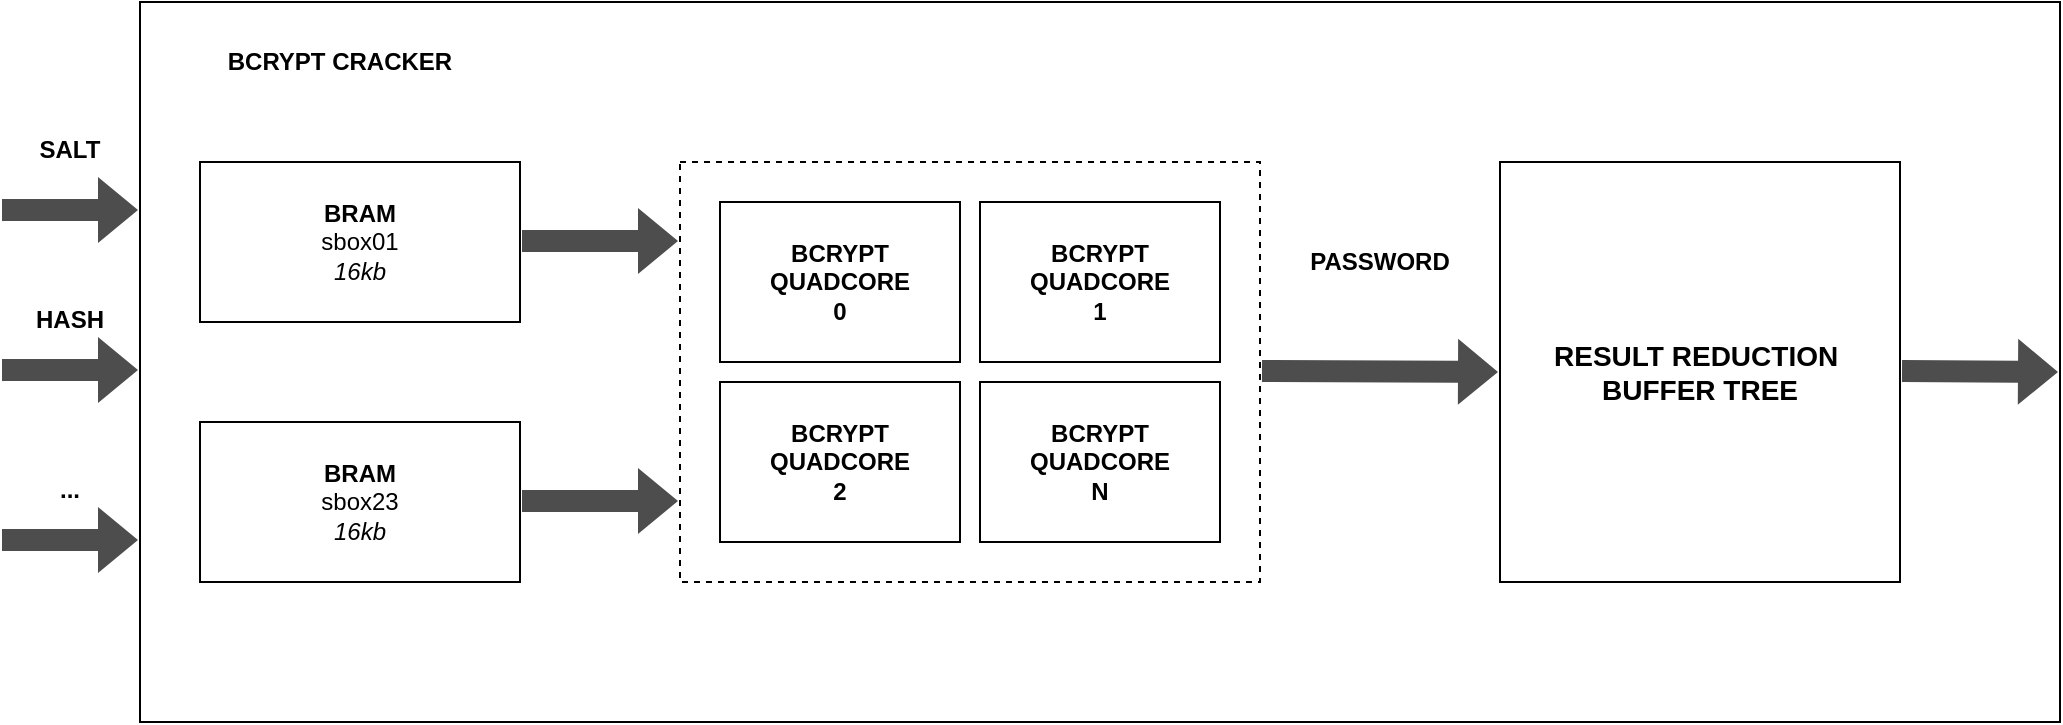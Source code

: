<mxfile version="22.1.18" type="device" pages="2">
  <diagram id="7yWUGXhqCYRc0dU-RRST" name="Existing_Cracker">
    <mxGraphModel dx="2901" dy="1134" grid="1" gridSize="10" guides="1" tooltips="1" connect="1" arrows="1" fold="1" page="1" pageScale="1" pageWidth="827" pageHeight="1169" math="0" shadow="0">
      <root>
        <mxCell id="0" />
        <mxCell id="1" parent="0" />
        <mxCell id="VkhR3qFCeyXpOTwrWJYL-1" value="" style="rounded=0;whiteSpace=wrap;html=1;" vertex="1" parent="1">
          <mxGeometry x="-40" y="280" width="960" height="360" as="geometry" />
        </mxCell>
        <mxCell id="cZdxD656mG2Xc0vZnN7s-1" value="" style="rounded=0;whiteSpace=wrap;html=1;dashed=1;" vertex="1" parent="1">
          <mxGeometry x="230" y="360" width="290" height="210" as="geometry" />
        </mxCell>
        <mxCell id="wtoXDMX7PSXrXL5x5ShX-1" value="&lt;div&gt;&lt;b&gt;BCRYPT QUADCORE&lt;/b&gt;&lt;/div&gt;&lt;div&gt;&lt;b&gt;0&lt;br&gt;&lt;/b&gt;&lt;/div&gt;" style="rounded=0;whiteSpace=wrap;html=1;" vertex="1" parent="1">
          <mxGeometry x="250" y="380" width="120" height="80" as="geometry" />
        </mxCell>
        <mxCell id="wtoXDMX7PSXrXL5x5ShX-2" value="&lt;div&gt;&lt;b&gt;BCRYPT QUADCORE&lt;/b&gt;&lt;/div&gt;&lt;div&gt;&lt;b&gt;1&lt;br&gt;&lt;/b&gt;&lt;/div&gt;" style="rounded=0;whiteSpace=wrap;html=1;" vertex="1" parent="1">
          <mxGeometry x="380" y="380" width="120" height="80" as="geometry" />
        </mxCell>
        <mxCell id="wtoXDMX7PSXrXL5x5ShX-3" value="&lt;div&gt;&lt;b&gt;BCRYPT QUADCORE&lt;/b&gt;&lt;/div&gt;&lt;div&gt;&lt;b&gt;2&lt;br&gt;&lt;/b&gt;&lt;/div&gt;" style="rounded=0;whiteSpace=wrap;html=1;" vertex="1" parent="1">
          <mxGeometry x="250" y="470" width="120" height="80" as="geometry" />
        </mxCell>
        <mxCell id="wtoXDMX7PSXrXL5x5ShX-4" value="&lt;div&gt;&lt;b&gt;BCRYPT QUADCORE&lt;/b&gt;&lt;/div&gt;&lt;div&gt;&lt;b&gt;N&lt;br&gt;&lt;/b&gt;&lt;/div&gt;" style="rounded=0;whiteSpace=wrap;html=1;" vertex="1" parent="1">
          <mxGeometry x="380" y="470" width="120" height="80" as="geometry" />
        </mxCell>
        <mxCell id="QP-vUVQkgmfVrHdlFvy6-1" value="&lt;div&gt;&lt;b&gt;BRAM&lt;/b&gt;&lt;/div&gt;&lt;div&gt;sbox01&lt;/div&gt;&lt;div&gt;&lt;i&gt;16kb&lt;b&gt;&lt;br&gt;&lt;/b&gt;&lt;/i&gt;&lt;/div&gt;" style="rounded=0;whiteSpace=wrap;html=1;" vertex="1" parent="1">
          <mxGeometry x="-10" y="360" width="160" height="80" as="geometry" />
        </mxCell>
        <mxCell id="QP-vUVQkgmfVrHdlFvy6-3" value="&lt;div&gt;&lt;b&gt;BRAM&lt;/b&gt;&lt;/div&gt;&lt;div&gt;sbox23&lt;/div&gt;&lt;div&gt;&lt;i&gt;16kb&lt;b&gt;&lt;br&gt;&lt;/b&gt;&lt;/i&gt;&lt;/div&gt;" style="rounded=0;whiteSpace=wrap;html=1;" vertex="1" parent="1">
          <mxGeometry x="-10" y="490" width="160" height="80" as="geometry" />
        </mxCell>
        <mxCell id="30-1kkLSx0XOFjY6N5ov-1" value="" style="shape=flexArrow;endArrow=classic;html=1;rounded=0;exitX=1;exitY=0.5;exitDx=0;exitDy=0;entryX=0;entryY=0.5;entryDx=0;entryDy=0;strokeWidth=2;fillColor=#4D4D4D;strokeColor=none;" edge="1" parent="1">
          <mxGeometry width="50" height="50" relative="1" as="geometry">
            <mxPoint x="150" y="399.5" as="sourcePoint" />
            <mxPoint x="230" y="399.5" as="targetPoint" />
          </mxGeometry>
        </mxCell>
        <mxCell id="30-1kkLSx0XOFjY6N5ov-2" value="" style="shape=flexArrow;endArrow=classic;html=1;rounded=0;exitX=1;exitY=0.5;exitDx=0;exitDy=0;entryX=0;entryY=0.5;entryDx=0;entryDy=0;strokeWidth=2;fillColor=#4D4D4D;strokeColor=none;" edge="1" parent="1">
          <mxGeometry width="50" height="50" relative="1" as="geometry">
            <mxPoint x="150" y="529.5" as="sourcePoint" />
            <mxPoint x="230" y="529.5" as="targetPoint" />
          </mxGeometry>
        </mxCell>
        <mxCell id="30-1kkLSx0XOFjY6N5ov-3" value="&lt;div style=&quot;font-size: 14px;&quot;&gt;&lt;font style=&quot;font-size: 14px;&quot;&gt;&lt;b&gt;&lt;br&gt;&lt;/b&gt;&lt;/font&gt;&lt;/div&gt;&lt;div style=&quot;font-size: 14px;&quot;&gt;&lt;font style=&quot;font-size: 14px;&quot;&gt;&lt;b&gt;&lt;br&gt;&lt;/b&gt;&lt;/font&gt;&lt;/div&gt;&lt;div style=&quot;font-size: 14px;&quot;&gt;&lt;font style=&quot;font-size: 14px;&quot;&gt;&lt;b&gt;RESULT REDUCTION&amp;nbsp;&lt;/b&gt;&lt;/font&gt;&lt;/div&gt;&lt;div style=&quot;font-size: 14px;&quot;&gt;&lt;font style=&quot;font-size: 14px;&quot;&gt;&lt;b&gt;BUFFER TREE&lt;br&gt;&lt;/b&gt;&lt;/font&gt;&lt;/div&gt;&lt;div style=&quot;font-size: 14px;&quot;&gt;&lt;font style=&quot;font-size: 14px;&quot;&gt;&lt;br&gt;&lt;/font&gt;&lt;/div&gt;&lt;div style=&quot;font-size: 14px;&quot;&gt;&lt;font style=&quot;font-size: 14px;&quot;&gt;&lt;i&gt;&lt;b&gt;&lt;br&gt;&lt;/b&gt;&lt;/i&gt;&lt;/font&gt;&lt;/div&gt;" style="rounded=0;whiteSpace=wrap;html=1;" vertex="1" parent="1">
          <mxGeometry x="640" y="360" width="200" height="210" as="geometry" />
        </mxCell>
        <mxCell id="30-1kkLSx0XOFjY6N5ov-4" value="" style="shape=flexArrow;endArrow=classic;html=1;rounded=0;exitX=1;exitY=0.5;exitDx=0;exitDy=0;entryX=0;entryY=0.5;entryDx=0;entryDy=0;strokeWidth=2;fillColor=#4D4D4D;strokeColor=none;" edge="1" parent="1" target="30-1kkLSx0XOFjY6N5ov-3">
          <mxGeometry width="50" height="50" relative="1" as="geometry">
            <mxPoint x="520" y="464.5" as="sourcePoint" />
            <mxPoint x="600" y="464.5" as="targetPoint" />
          </mxGeometry>
        </mxCell>
        <mxCell id="-75MMwXWbEH1OradtFEq-1" value="&lt;b&gt;PASSWORD&lt;/b&gt;" style="rounded=0;whiteSpace=wrap;html=1;fillColor=none;strokeColor=none;" vertex="1" parent="1">
          <mxGeometry x="520" y="380" width="120" height="60" as="geometry" />
        </mxCell>
        <mxCell id="-75MMwXWbEH1OradtFEq-3" value="" style="shape=flexArrow;endArrow=classic;html=1;rounded=0;exitX=1;exitY=0.5;exitDx=0;exitDy=0;strokeWidth=2;fillColor=#4D4D4D;strokeColor=none;" edge="1" parent="1">
          <mxGeometry width="50" height="50" relative="1" as="geometry">
            <mxPoint x="840" y="464.5" as="sourcePoint" />
            <mxPoint x="920" y="465" as="targetPoint" />
          </mxGeometry>
        </mxCell>
        <mxCell id="E36cs5E26wyTfs3jO_w_-1" value="" style="shape=flexArrow;endArrow=classic;html=1;rounded=0;entryX=0;entryY=0.5;entryDx=0;entryDy=0;strokeWidth=2;fillColor=#4D4D4D;strokeColor=none;" edge="1" parent="1">
          <mxGeometry width="50" height="50" relative="1" as="geometry">
            <mxPoint x="-110" y="384" as="sourcePoint" />
            <mxPoint x="-40" y="384.0" as="targetPoint" />
          </mxGeometry>
        </mxCell>
        <mxCell id="E36cs5E26wyTfs3jO_w_-2" value="&lt;b&gt;SALT&lt;/b&gt;" style="rounded=0;whiteSpace=wrap;html=1;fillColor=none;strokeColor=none;" vertex="1" parent="1">
          <mxGeometry x="-110" y="334" width="70" height="40" as="geometry" />
        </mxCell>
        <mxCell id="E36cs5E26wyTfs3jO_w_-3" value="" style="shape=flexArrow;endArrow=classic;html=1;rounded=0;entryX=0;entryY=0.5;entryDx=0;entryDy=0;strokeWidth=2;fillColor=#4D4D4D;strokeColor=none;" edge="1" parent="1">
          <mxGeometry width="50" height="50" relative="1" as="geometry">
            <mxPoint x="-110" y="464" as="sourcePoint" />
            <mxPoint x="-40" y="464" as="targetPoint" />
          </mxGeometry>
        </mxCell>
        <mxCell id="E36cs5E26wyTfs3jO_w_-4" value="&lt;b&gt;HASH&lt;/b&gt;" style="rounded=0;whiteSpace=wrap;html=1;fillColor=none;strokeColor=none;" vertex="1" parent="1">
          <mxGeometry x="-110" y="419" width="70" height="40" as="geometry" />
        </mxCell>
        <mxCell id="E36cs5E26wyTfs3jO_w_-5" value="" style="shape=flexArrow;endArrow=classic;html=1;rounded=0;entryX=0;entryY=0.5;entryDx=0;entryDy=0;strokeWidth=2;fillColor=#4D4D4D;strokeColor=none;" edge="1" parent="1">
          <mxGeometry width="50" height="50" relative="1" as="geometry">
            <mxPoint x="-110" y="549" as="sourcePoint" />
            <mxPoint x="-40" y="549" as="targetPoint" />
          </mxGeometry>
        </mxCell>
        <mxCell id="E36cs5E26wyTfs3jO_w_-6" value="&lt;b&gt;...&lt;/b&gt;" style="rounded=0;whiteSpace=wrap;html=1;fillColor=none;strokeColor=none;" vertex="1" parent="1">
          <mxGeometry x="-110" y="504" width="70" height="40" as="geometry" />
        </mxCell>
        <mxCell id="csWk_fNbGEXnSbdket3t-1" value="&lt;b&gt;BCRYPT CRACKER&lt;br&gt;&lt;/b&gt;" style="rounded=0;whiteSpace=wrap;html=1;fillColor=none;strokeColor=none;" vertex="1" parent="1">
          <mxGeometry x="-40" y="280" width="200" height="60" as="geometry" />
        </mxCell>
      </root>
    </mxGraphModel>
  </diagram>
  <diagram name="Existing_Quadcore" id="PX9Hx9iEjZCel9NMFfMi">
    <mxGraphModel dx="2074" dy="1134" grid="1" gridSize="10" guides="1" tooltips="1" connect="1" arrows="1" fold="1" page="1" pageScale="1" pageWidth="827" pageHeight="1169" math="0" shadow="0">
      <root>
        <mxCell id="0" />
        <mxCell id="1" parent="0" />
        <mxCell id="7yhDiT4KqBp_AADEcEUV-14" value="" style="rounded=0;whiteSpace=wrap;html=1;" vertex="1" parent="1">
          <mxGeometry x="110" y="360" width="820" height="350" as="geometry" />
        </mxCell>
        <mxCell id="7yhDiT4KqBp_AADEcEUV-11" value="" style="rounded=0;whiteSpace=wrap;html=1;dashed=1;" vertex="1" parent="1">
          <mxGeometry x="590" y="430" width="300" height="180" as="geometry" />
        </mxCell>
        <mxCell id="7yhDiT4KqBp_AADEcEUV-2" value="&lt;div&gt;&lt;b&gt;BRAM&lt;/b&gt;&lt;/div&gt;&lt;div&gt;password_memory&lt;/div&gt;&lt;div&gt;&lt;i&gt;16kb&lt;/i&gt;&lt;br&gt;&lt;/div&gt;" style="rounded=0;whiteSpace=wrap;html=1;" vertex="1" parent="1">
          <mxGeometry x="390" y="430" width="120" height="180" as="geometry" />
        </mxCell>
        <mxCell id="7yhDiT4KqBp_AADEcEUV-3" value="&lt;b&gt;PASSWORD_GENERATOR&lt;/b&gt;" style="rounded=0;whiteSpace=wrap;html=1;" vertex="1" parent="1">
          <mxGeometry x="150" y="430" width="160" height="180" as="geometry" />
        </mxCell>
        <mxCell id="7yhDiT4KqBp_AADEcEUV-7" value="&lt;div&gt;&lt;b&gt;BCRYPT CORE&lt;/b&gt;&lt;/div&gt;&lt;div&gt;&lt;b&gt;0&lt;/b&gt;&lt;/div&gt;" style="rounded=0;whiteSpace=wrap;html=1;" vertex="1" parent="1">
          <mxGeometry x="600" y="440" width="130" height="70" as="geometry" />
        </mxCell>
        <mxCell id="7yhDiT4KqBp_AADEcEUV-8" value="&lt;div&gt;&lt;b&gt;BCRYPT CORE&lt;/b&gt;&lt;/div&gt;&lt;div&gt;&lt;b&gt;1&lt;br&gt;&lt;/b&gt;&lt;/div&gt;" style="rounded=0;whiteSpace=wrap;html=1;" vertex="1" parent="1">
          <mxGeometry x="750" y="440" width="130" height="70" as="geometry" />
        </mxCell>
        <mxCell id="7yhDiT4KqBp_AADEcEUV-9" value="&lt;div&gt;&lt;b&gt;BCRYPT CORE&lt;/b&gt;&lt;/div&gt;&lt;div&gt;&lt;b&gt;2&lt;br&gt;&lt;/b&gt;&lt;/div&gt;" style="rounded=0;whiteSpace=wrap;html=1;" vertex="1" parent="1">
          <mxGeometry x="600" y="530" width="130" height="70" as="geometry" />
        </mxCell>
        <mxCell id="7yhDiT4KqBp_AADEcEUV-10" value="&lt;div&gt;&lt;b&gt;BCRYPT CORE&lt;/b&gt;&lt;/div&gt;&lt;div&gt;&lt;b&gt;3&lt;br&gt;&lt;/b&gt;&lt;/div&gt;" style="rounded=0;whiteSpace=wrap;html=1;" vertex="1" parent="1">
          <mxGeometry x="750" y="530" width="130" height="70" as="geometry" />
        </mxCell>
        <mxCell id="7yhDiT4KqBp_AADEcEUV-12" value="" style="shape=flexArrow;endArrow=classic;html=1;rounded=0;exitX=1;exitY=0.5;exitDx=0;exitDy=0;entryX=0;entryY=0.5;entryDx=0;entryDy=0;strokeWidth=2;fillColor=#4D4D4D;strokeColor=none;" edge="1" parent="1">
          <mxGeometry width="50" height="50" relative="1" as="geometry">
            <mxPoint x="510" y="519.58" as="sourcePoint" />
            <mxPoint x="590" y="519.58" as="targetPoint" />
          </mxGeometry>
        </mxCell>
        <mxCell id="7yhDiT4KqBp_AADEcEUV-13" value="" style="shape=flexArrow;endArrow=classic;html=1;rounded=0;exitX=1;exitY=0.5;exitDx=0;exitDy=0;entryX=0;entryY=0.5;entryDx=0;entryDy=0;strokeWidth=2;fillColor=#4D4D4D;strokeColor=none;" edge="1" parent="1">
          <mxGeometry width="50" height="50" relative="1" as="geometry">
            <mxPoint x="310" y="519.58" as="sourcePoint" />
            <mxPoint x="390" y="519.58" as="targetPoint" />
          </mxGeometry>
        </mxCell>
        <mxCell id="7yhDiT4KqBp_AADEcEUV-15" value="" style="shape=flexArrow;endArrow=classic;html=1;rounded=0;exitX=0.5;exitY=1;exitDx=0;exitDy=0;strokeWidth=2;fillColor=#4D4D4D;strokeColor=none;" edge="1" parent="1" source="7yhDiT4KqBp_AADEcEUV-2">
          <mxGeometry width="50" height="50" relative="1" as="geometry">
            <mxPoint x="470" y="650" as="sourcePoint" />
            <mxPoint x="930" y="680" as="targetPoint" />
            <Array as="points">
              <mxPoint x="450" y="680" />
            </Array>
          </mxGeometry>
        </mxCell>
        <mxCell id="7yhDiT4KqBp_AADEcEUV-16" value="&lt;b&gt;PASSWORD&lt;/b&gt;" style="rounded=0;whiteSpace=wrap;html=1;fillColor=none;strokeColor=none;" vertex="1" parent="1">
          <mxGeometry x="450" y="620" width="480" height="60" as="geometry" />
        </mxCell>
        <mxCell id="7yhDiT4KqBp_AADEcEUV-17" value="&lt;b&gt;BCRYPT QUADCORE&lt;/b&gt;" style="rounded=0;whiteSpace=wrap;html=1;fillColor=none;strokeColor=none;" vertex="1" parent="1">
          <mxGeometry x="110" y="360" width="200" height="60" as="geometry" />
        </mxCell>
        <mxCell id="7yhDiT4KqBp_AADEcEUV-18" value="" style="shape=flexArrow;endArrow=classic;html=1;rounded=0;entryX=0;entryY=0.5;entryDx=0;entryDy=0;strokeWidth=2;fillColor=#4D4D4D;strokeColor=none;" edge="1" parent="1">
          <mxGeometry width="50" height="50" relative="1" as="geometry">
            <mxPoint x="40" y="480" as="sourcePoint" />
            <mxPoint x="110" y="480.0" as="targetPoint" />
          </mxGeometry>
        </mxCell>
        <mxCell id="7yhDiT4KqBp_AADEcEUV-19" value="&lt;b&gt;SALT&lt;/b&gt;" style="rounded=0;whiteSpace=wrap;html=1;fillColor=none;strokeColor=none;" vertex="1" parent="1">
          <mxGeometry x="40" y="430" width="70" height="40" as="geometry" />
        </mxCell>
        <mxCell id="7yhDiT4KqBp_AADEcEUV-22" value="" style="shape=flexArrow;endArrow=classic;html=1;rounded=0;entryX=0;entryY=0.5;entryDx=0;entryDy=0;strokeWidth=2;fillColor=#4D4D4D;strokeColor=none;" edge="1" parent="1">
          <mxGeometry width="50" height="50" relative="1" as="geometry">
            <mxPoint x="40" y="560" as="sourcePoint" />
            <mxPoint x="110" y="560" as="targetPoint" />
          </mxGeometry>
        </mxCell>
        <mxCell id="7yhDiT4KqBp_AADEcEUV-23" value="&lt;b&gt;HASH&lt;/b&gt;" style="rounded=0;whiteSpace=wrap;html=1;fillColor=none;strokeColor=none;" vertex="1" parent="1">
          <mxGeometry x="40" y="515" width="70" height="40" as="geometry" />
        </mxCell>
        <mxCell id="7yhDiT4KqBp_AADEcEUV-24" value="" style="shape=flexArrow;endArrow=classic;html=1;rounded=0;entryX=0;entryY=0.5;entryDx=0;entryDy=0;strokeWidth=2;fillColor=#4D4D4D;strokeColor=none;" edge="1" parent="1">
          <mxGeometry width="50" height="50" relative="1" as="geometry">
            <mxPoint x="40" y="645" as="sourcePoint" />
            <mxPoint x="110" y="645" as="targetPoint" />
          </mxGeometry>
        </mxCell>
        <mxCell id="7yhDiT4KqBp_AADEcEUV-25" value="&lt;b&gt;...&lt;/b&gt;" style="rounded=0;whiteSpace=wrap;html=1;fillColor=none;strokeColor=none;" vertex="1" parent="1">
          <mxGeometry x="40" y="600" width="70" height="40" as="geometry" />
        </mxCell>
      </root>
    </mxGraphModel>
  </diagram>
</mxfile>
